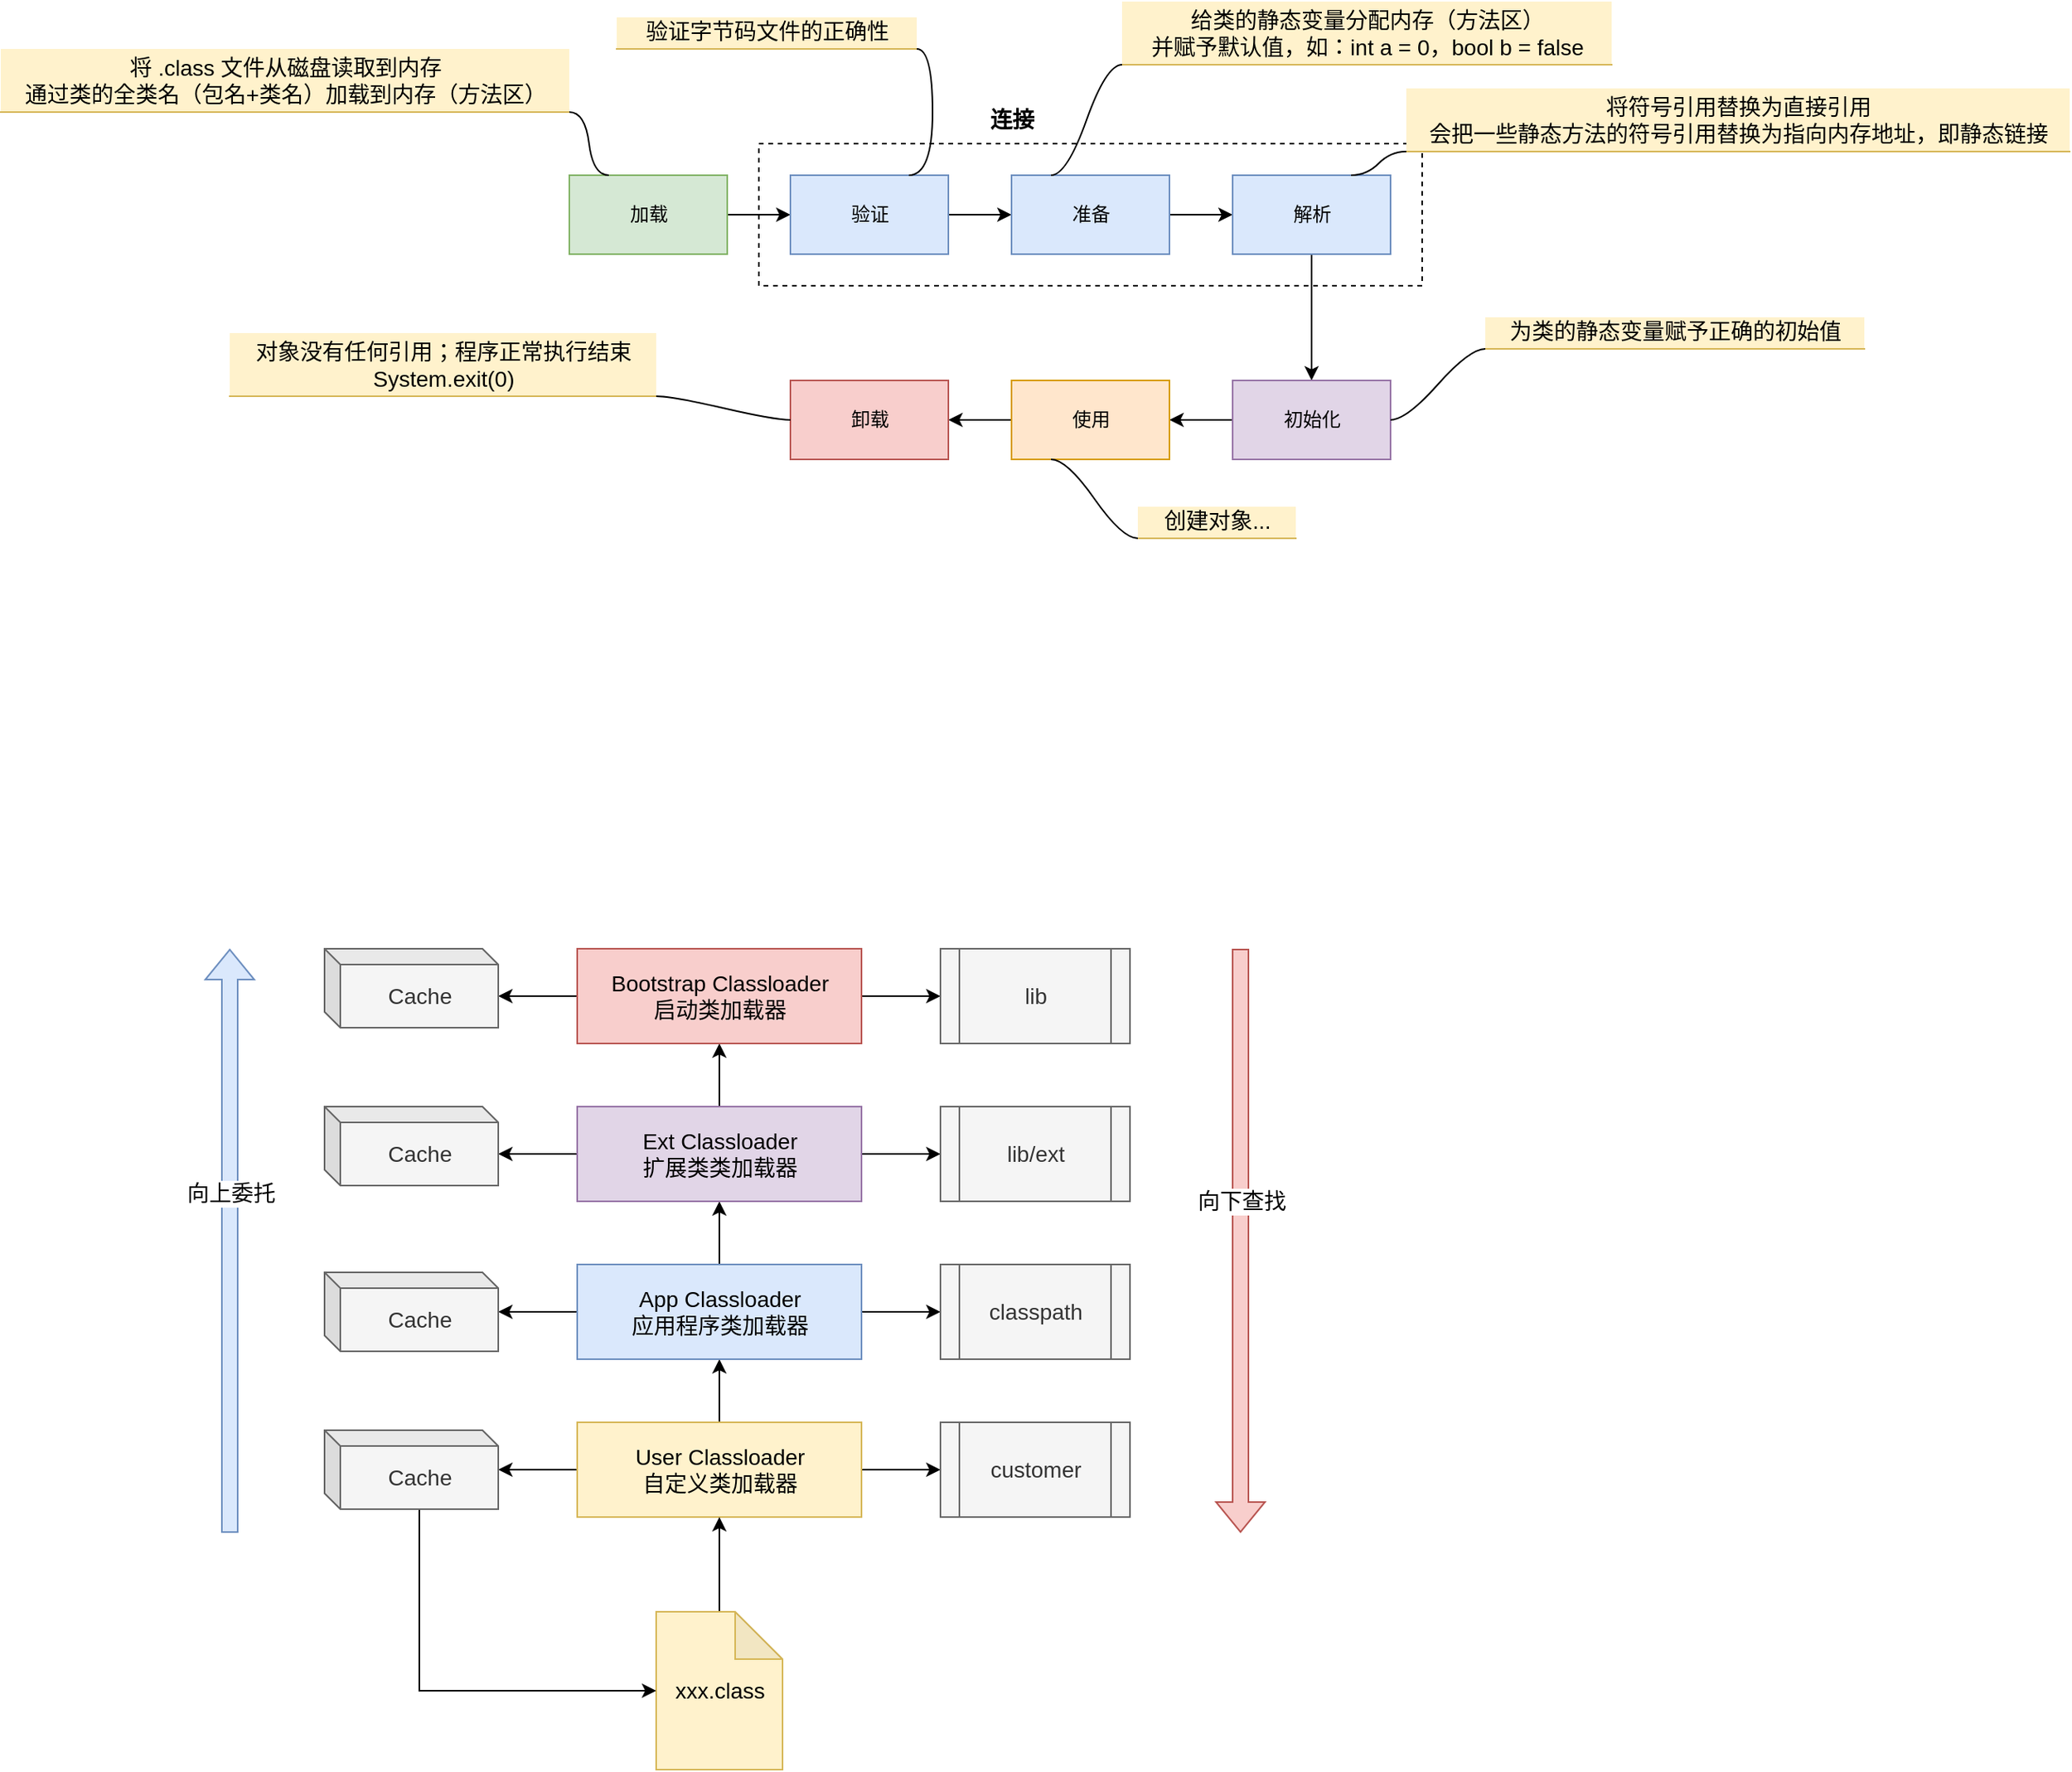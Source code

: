 <mxfile version="18.2.0" type="github">
  <diagram id="zVCf7z2-2lD_RfVQa9jk" name="Page-1">
    <mxGraphModel dx="1130" dy="703" grid="1" gridSize="10" guides="1" tooltips="1" connect="1" arrows="1" fold="1" page="1" pageScale="1" pageWidth="827" pageHeight="1169" math="0" shadow="0">
      <root>
        <mxCell id="0" />
        <mxCell id="1" parent="0" />
        <mxCell id="iPwPXOduqcn6cmdAG-xF-22" value="" style="rounded=0;whiteSpace=wrap;html=1;dashed=1;" parent="1" vertex="1">
          <mxGeometry x="614.5" y="190" width="420" height="90" as="geometry" />
        </mxCell>
        <mxCell id="iPwPXOduqcn6cmdAG-xF-16" style="edgeStyle=orthogonalEdgeStyle;rounded=0;orthogonalLoop=1;jettySize=auto;html=1;exitX=1;exitY=0.5;exitDx=0;exitDy=0;" parent="1" source="iPwPXOduqcn6cmdAG-xF-1" target="iPwPXOduqcn6cmdAG-xF-10" edge="1">
          <mxGeometry relative="1" as="geometry" />
        </mxCell>
        <mxCell id="iPwPXOduqcn6cmdAG-xF-1" value="加载" style="rounded=0;whiteSpace=wrap;html=1;fillColor=#d5e8d4;strokeColor=#82b366;" parent="1" vertex="1">
          <mxGeometry x="494.5" y="210" width="100" height="50" as="geometry" />
        </mxCell>
        <mxCell id="iPwPXOduqcn6cmdAG-xF-17" style="edgeStyle=orthogonalEdgeStyle;rounded=0;orthogonalLoop=1;jettySize=auto;html=1;exitX=1;exitY=0.5;exitDx=0;exitDy=0;entryX=0;entryY=0.5;entryDx=0;entryDy=0;" parent="1" source="iPwPXOduqcn6cmdAG-xF-10" target="iPwPXOduqcn6cmdAG-xF-11" edge="1">
          <mxGeometry relative="1" as="geometry" />
        </mxCell>
        <mxCell id="iPwPXOduqcn6cmdAG-xF-10" value="验证" style="rounded=0;whiteSpace=wrap;html=1;fillColor=#dae8fc;strokeColor=#6c8ebf;" parent="1" vertex="1">
          <mxGeometry x="634.5" y="210" width="100" height="50" as="geometry" />
        </mxCell>
        <mxCell id="iPwPXOduqcn6cmdAG-xF-18" style="edgeStyle=orthogonalEdgeStyle;rounded=0;orthogonalLoop=1;jettySize=auto;html=1;exitX=1;exitY=0.5;exitDx=0;exitDy=0;" parent="1" source="iPwPXOduqcn6cmdAG-xF-11" target="iPwPXOduqcn6cmdAG-xF-12" edge="1">
          <mxGeometry relative="1" as="geometry" />
        </mxCell>
        <mxCell id="iPwPXOduqcn6cmdAG-xF-11" value="准备" style="rounded=0;whiteSpace=wrap;html=1;fillColor=#dae8fc;strokeColor=#6c8ebf;" parent="1" vertex="1">
          <mxGeometry x="774.5" y="210" width="100" height="50" as="geometry" />
        </mxCell>
        <mxCell id="iPwPXOduqcn6cmdAG-xF-19" style="edgeStyle=orthogonalEdgeStyle;rounded=0;orthogonalLoop=1;jettySize=auto;html=1;exitX=0.5;exitY=1;exitDx=0;exitDy=0;" parent="1" source="iPwPXOduqcn6cmdAG-xF-12" target="iPwPXOduqcn6cmdAG-xF-13" edge="1">
          <mxGeometry relative="1" as="geometry" />
        </mxCell>
        <mxCell id="iPwPXOduqcn6cmdAG-xF-12" value="解析" style="rounded=0;whiteSpace=wrap;html=1;fillColor=#dae8fc;strokeColor=#6c8ebf;" parent="1" vertex="1">
          <mxGeometry x="914.5" y="210" width="100" height="50" as="geometry" />
        </mxCell>
        <mxCell id="iPwPXOduqcn6cmdAG-xF-20" style="edgeStyle=orthogonalEdgeStyle;rounded=0;orthogonalLoop=1;jettySize=auto;html=1;exitX=0;exitY=0.5;exitDx=0;exitDy=0;" parent="1" source="iPwPXOduqcn6cmdAG-xF-13" target="iPwPXOduqcn6cmdAG-xF-14" edge="1">
          <mxGeometry relative="1" as="geometry" />
        </mxCell>
        <mxCell id="iPwPXOduqcn6cmdAG-xF-13" value="初始化" style="rounded=0;whiteSpace=wrap;html=1;fillColor=#e1d5e7;strokeColor=#9673a6;" parent="1" vertex="1">
          <mxGeometry x="914.5" y="340" width="100" height="50" as="geometry" />
        </mxCell>
        <mxCell id="iPwPXOduqcn6cmdAG-xF-21" style="edgeStyle=orthogonalEdgeStyle;rounded=0;orthogonalLoop=1;jettySize=auto;html=1;exitX=0;exitY=0.5;exitDx=0;exitDy=0;" parent="1" source="iPwPXOduqcn6cmdAG-xF-14" target="iPwPXOduqcn6cmdAG-xF-15" edge="1">
          <mxGeometry relative="1" as="geometry" />
        </mxCell>
        <mxCell id="iPwPXOduqcn6cmdAG-xF-14" value="使用&lt;span style=&quot;color: rgba(0 , 0 , 0 , 0) ; font-family: monospace ; font-size: 0px&quot;&gt;%3CmxGraphModel%3E%3Croot%3E%3CmxCell%20id%3D%220%22%2F%3E%3CmxCell%20id%3D%221%22%20parent%3D%220%22%2F%3E%3CmxCell%20id%3D%222%22%20value%3D%22%E5%8A%A0%E8%BD%BD%22%20style%3D%22rounded%3D0%3BwhiteSpace%3Dwrap%3Bhtml%3D1%3B%22%20vertex%3D%221%22%20parent%3D%221%22%3E%3CmxGeometry%20x%3D%22100%22%20y%3D%22140%22%20width%3D%22100%22%20height%3D%2250%22%20as%3D%22geometry%22%2F%3E%3C%2FmxCell%3E%3C%2Froot%3E%3C%2FmxGraphModel%3E&lt;/span&gt;" style="rounded=0;whiteSpace=wrap;html=1;fillColor=#ffe6cc;strokeColor=#d79b00;" parent="1" vertex="1">
          <mxGeometry x="774.5" y="340" width="100" height="50" as="geometry" />
        </mxCell>
        <mxCell id="iPwPXOduqcn6cmdAG-xF-15" value="卸载" style="rounded=0;whiteSpace=wrap;html=1;fillColor=#f8cecc;strokeColor=#b85450;" parent="1" vertex="1">
          <mxGeometry x="634.5" y="340" width="100" height="50" as="geometry" />
        </mxCell>
        <mxCell id="iPwPXOduqcn6cmdAG-xF-23" value="连接" style="text;html=1;strokeColor=none;fillColor=none;align=center;verticalAlign=middle;whiteSpace=wrap;rounded=0;dashed=1;fontStyle=1;fontSize=14;" parent="1" vertex="1">
          <mxGeometry x="744.5" y="160" width="60" height="30" as="geometry" />
        </mxCell>
        <mxCell id="iPwPXOduqcn6cmdAG-xF-33" style="edgeStyle=orthogonalEdgeStyle;rounded=0;orthogonalLoop=1;jettySize=auto;html=1;exitX=0.5;exitY=0;exitDx=0;exitDy=0;entryX=0.5;entryY=1;entryDx=0;entryDy=0;fontSize=14;" parent="1" source="iPwPXOduqcn6cmdAG-xF-27" target="iPwPXOduqcn6cmdAG-xF-30" edge="1">
          <mxGeometry relative="1" as="geometry" />
        </mxCell>
        <mxCell id="iPwPXOduqcn6cmdAG-xF-43" style="edgeStyle=orthogonalEdgeStyle;rounded=0;orthogonalLoop=1;jettySize=auto;html=1;exitX=0;exitY=0.5;exitDx=0;exitDy=0;fontSize=14;" parent="1" source="iPwPXOduqcn6cmdAG-xF-27" target="iPwPXOduqcn6cmdAG-xF-42" edge="1">
          <mxGeometry relative="1" as="geometry" />
        </mxCell>
        <mxCell id="iPwPXOduqcn6cmdAG-xF-64" style="edgeStyle=orthogonalEdgeStyle;rounded=0;orthogonalLoop=1;jettySize=auto;html=1;exitX=1;exitY=0.5;exitDx=0;exitDy=0;entryX=0;entryY=0.5;entryDx=0;entryDy=0;fontSize=14;" parent="1" source="iPwPXOduqcn6cmdAG-xF-27" target="iPwPXOduqcn6cmdAG-xF-58" edge="1">
          <mxGeometry relative="1" as="geometry" />
        </mxCell>
        <mxCell id="iPwPXOduqcn6cmdAG-xF-27" value="User Classloader&lt;br&gt;自定义类加载器" style="rounded=0;whiteSpace=wrap;html=1;fontSize=14;fillColor=#fff2cc;strokeColor=#d6b656;" parent="1" vertex="1">
          <mxGeometry x="499.5" y="1000" width="180" height="60" as="geometry" />
        </mxCell>
        <mxCell id="iPwPXOduqcn6cmdAG-xF-34" style="edgeStyle=orthogonalEdgeStyle;rounded=0;orthogonalLoop=1;jettySize=auto;html=1;exitX=0.5;exitY=0;exitDx=0;exitDy=0;entryX=0.5;entryY=1;entryDx=0;entryDy=0;fontSize=14;" parent="1" source="iPwPXOduqcn6cmdAG-xF-30" target="iPwPXOduqcn6cmdAG-xF-31" edge="1">
          <mxGeometry relative="1" as="geometry" />
        </mxCell>
        <mxCell id="iPwPXOduqcn6cmdAG-xF-46" style="edgeStyle=orthogonalEdgeStyle;rounded=0;orthogonalLoop=1;jettySize=auto;html=1;exitX=0;exitY=0.5;exitDx=0;exitDy=0;fontSize=14;" parent="1" source="iPwPXOduqcn6cmdAG-xF-30" target="iPwPXOduqcn6cmdAG-xF-45" edge="1">
          <mxGeometry relative="1" as="geometry" />
        </mxCell>
        <mxCell id="iPwPXOduqcn6cmdAG-xF-57" style="edgeStyle=orthogonalEdgeStyle;rounded=0;orthogonalLoop=1;jettySize=auto;html=1;exitX=1;exitY=0.5;exitDx=0;exitDy=0;entryX=0;entryY=0.5;entryDx=0;entryDy=0;fontSize=14;" parent="1" source="iPwPXOduqcn6cmdAG-xF-30" target="iPwPXOduqcn6cmdAG-xF-55" edge="1">
          <mxGeometry relative="1" as="geometry" />
        </mxCell>
        <mxCell id="iPwPXOduqcn6cmdAG-xF-30" value="App Classloader&lt;br&gt;应用程序类加载器" style="rounded=0;whiteSpace=wrap;html=1;fontSize=14;fillColor=#dae8fc;strokeColor=#6c8ebf;" parent="1" vertex="1">
          <mxGeometry x="499.5" y="900" width="180" height="60" as="geometry" />
        </mxCell>
        <mxCell id="iPwPXOduqcn6cmdAG-xF-35" style="edgeStyle=orthogonalEdgeStyle;rounded=0;orthogonalLoop=1;jettySize=auto;html=1;exitX=0.5;exitY=0;exitDx=0;exitDy=0;fontSize=14;" parent="1" source="iPwPXOduqcn6cmdAG-xF-31" target="iPwPXOduqcn6cmdAG-xF-32" edge="1">
          <mxGeometry relative="1" as="geometry" />
        </mxCell>
        <mxCell id="iPwPXOduqcn6cmdAG-xF-48" style="edgeStyle=orthogonalEdgeStyle;rounded=0;orthogonalLoop=1;jettySize=auto;html=1;exitX=0;exitY=0.5;exitDx=0;exitDy=0;entryX=0;entryY=0;entryDx=110;entryDy=30;entryPerimeter=0;fontSize=14;" parent="1" source="iPwPXOduqcn6cmdAG-xF-31" target="iPwPXOduqcn6cmdAG-xF-47" edge="1">
          <mxGeometry relative="1" as="geometry" />
        </mxCell>
        <mxCell id="iPwPXOduqcn6cmdAG-xF-56" style="edgeStyle=orthogonalEdgeStyle;rounded=0;orthogonalLoop=1;jettySize=auto;html=1;exitX=1;exitY=0.5;exitDx=0;exitDy=0;entryX=0;entryY=0.5;entryDx=0;entryDy=0;fontSize=14;" parent="1" source="iPwPXOduqcn6cmdAG-xF-31" target="iPwPXOduqcn6cmdAG-xF-54" edge="1">
          <mxGeometry relative="1" as="geometry" />
        </mxCell>
        <mxCell id="iPwPXOduqcn6cmdAG-xF-31" value="Ext Classloader&lt;br&gt;扩展类类加载器" style="rounded=0;whiteSpace=wrap;html=1;fontSize=14;fillColor=#e1d5e7;strokeColor=#9673a6;" parent="1" vertex="1">
          <mxGeometry x="499.5" y="800" width="180" height="60" as="geometry" />
        </mxCell>
        <mxCell id="iPwPXOduqcn6cmdAG-xF-50" style="edgeStyle=orthogonalEdgeStyle;rounded=0;orthogonalLoop=1;jettySize=auto;html=1;exitX=0;exitY=0.5;exitDx=0;exitDy=0;entryX=0;entryY=0;entryDx=110;entryDy=30;entryPerimeter=0;fontSize=14;" parent="1" source="iPwPXOduqcn6cmdAG-xF-32" target="iPwPXOduqcn6cmdAG-xF-49" edge="1">
          <mxGeometry relative="1" as="geometry" />
        </mxCell>
        <mxCell id="iPwPXOduqcn6cmdAG-xF-53" style="edgeStyle=orthogonalEdgeStyle;rounded=0;orthogonalLoop=1;jettySize=auto;html=1;exitX=1;exitY=0.5;exitDx=0;exitDy=0;entryX=0;entryY=0.5;entryDx=0;entryDy=0;fontSize=14;" parent="1" source="iPwPXOduqcn6cmdAG-xF-32" target="iPwPXOduqcn6cmdAG-xF-52" edge="1">
          <mxGeometry relative="1" as="geometry" />
        </mxCell>
        <mxCell id="iPwPXOduqcn6cmdAG-xF-32" value="Bootstrap Classloader&lt;br&gt;启动类加载器" style="rounded=0;whiteSpace=wrap;html=1;fontSize=14;fillColor=#f8cecc;strokeColor=#b85450;" parent="1" vertex="1">
          <mxGeometry x="499.5" y="700" width="180" height="60" as="geometry" />
        </mxCell>
        <mxCell id="iPwPXOduqcn6cmdAG-xF-41" style="edgeStyle=orthogonalEdgeStyle;rounded=0;orthogonalLoop=1;jettySize=auto;html=1;exitX=0.5;exitY=0;exitDx=0;exitDy=0;exitPerimeter=0;fontSize=14;" parent="1" source="iPwPXOduqcn6cmdAG-xF-40" target="iPwPXOduqcn6cmdAG-xF-27" edge="1">
          <mxGeometry relative="1" as="geometry" />
        </mxCell>
        <mxCell id="iPwPXOduqcn6cmdAG-xF-40" value="xxx.class" style="shape=note;whiteSpace=wrap;html=1;backgroundOutline=1;darkOpacity=0.05;fontSize=14;fillColor=#fff2cc;strokeColor=#d6b656;" parent="1" vertex="1">
          <mxGeometry x="549.5" y="1120" width="80" height="100" as="geometry" />
        </mxCell>
        <mxCell id="iPwPXOduqcn6cmdAG-xF-63" style="edgeStyle=orthogonalEdgeStyle;rounded=0;orthogonalLoop=1;jettySize=auto;html=1;exitX=0;exitY=0;exitDx=60;exitDy=50;exitPerimeter=0;entryX=0;entryY=0.5;entryDx=0;entryDy=0;entryPerimeter=0;fontSize=14;" parent="1" source="iPwPXOduqcn6cmdAG-xF-42" target="iPwPXOduqcn6cmdAG-xF-40" edge="1">
          <mxGeometry relative="1" as="geometry" />
        </mxCell>
        <mxCell id="iPwPXOduqcn6cmdAG-xF-42" value="Cache" style="shape=cube;whiteSpace=wrap;html=1;boundedLbl=1;backgroundOutline=1;darkOpacity=0.05;darkOpacity2=0.1;fontSize=14;size=10;fillColor=#f5f5f5;fontColor=#333333;strokeColor=#666666;" parent="1" vertex="1">
          <mxGeometry x="339.5" y="1005" width="110" height="50" as="geometry" />
        </mxCell>
        <mxCell id="iPwPXOduqcn6cmdAG-xF-45" value="Cache" style="shape=cube;whiteSpace=wrap;html=1;boundedLbl=1;backgroundOutline=1;darkOpacity=0.05;darkOpacity2=0.1;fontSize=14;size=10;fillColor=#f5f5f5;fontColor=#333333;strokeColor=#666666;" parent="1" vertex="1">
          <mxGeometry x="339.5" y="905" width="110" height="50" as="geometry" />
        </mxCell>
        <mxCell id="iPwPXOduqcn6cmdAG-xF-47" value="Cache" style="shape=cube;whiteSpace=wrap;html=1;boundedLbl=1;backgroundOutline=1;darkOpacity=0.05;darkOpacity2=0.1;fontSize=14;size=10;fillColor=#f5f5f5;fontColor=#333333;strokeColor=#666666;" parent="1" vertex="1">
          <mxGeometry x="339.5" y="800" width="110" height="50" as="geometry" />
        </mxCell>
        <mxCell id="iPwPXOduqcn6cmdAG-xF-49" value="Cache" style="shape=cube;whiteSpace=wrap;html=1;boundedLbl=1;backgroundOutline=1;darkOpacity=0.05;darkOpacity2=0.1;fontSize=14;size=10;fillColor=#f5f5f5;fontColor=#333333;strokeColor=#666666;" parent="1" vertex="1">
          <mxGeometry x="339.5" y="700" width="110" height="50" as="geometry" />
        </mxCell>
        <mxCell id="iPwPXOduqcn6cmdAG-xF-52" value="lib" style="shape=process;whiteSpace=wrap;html=1;backgroundOutline=1;fontSize=14;fillColor=#f5f5f5;fontColor=#333333;strokeColor=#666666;" parent="1" vertex="1">
          <mxGeometry x="729.5" y="700" width="120" height="60" as="geometry" />
        </mxCell>
        <mxCell id="iPwPXOduqcn6cmdAG-xF-54" value="lib/ext" style="shape=process;whiteSpace=wrap;html=1;backgroundOutline=1;fontSize=14;fillColor=#f5f5f5;fontColor=#333333;strokeColor=#666666;" parent="1" vertex="1">
          <mxGeometry x="729.5" y="800" width="120" height="60" as="geometry" />
        </mxCell>
        <mxCell id="iPwPXOduqcn6cmdAG-xF-55" value="classpath" style="shape=process;whiteSpace=wrap;html=1;backgroundOutline=1;fontSize=14;fillColor=#f5f5f5;fontColor=#333333;strokeColor=#666666;" parent="1" vertex="1">
          <mxGeometry x="729.5" y="900" width="120" height="60" as="geometry" />
        </mxCell>
        <mxCell id="iPwPXOduqcn6cmdAG-xF-58" value="customer" style="shape=process;whiteSpace=wrap;html=1;backgroundOutline=1;fontSize=14;fillColor=#f5f5f5;fontColor=#333333;strokeColor=#666666;" parent="1" vertex="1">
          <mxGeometry x="729.5" y="1000" width="120" height="60" as="geometry" />
        </mxCell>
        <mxCell id="iPwPXOduqcn6cmdAG-xF-59" value="" style="shape=flexArrow;endArrow=classic;html=1;rounded=0;fontSize=14;fillColor=#dae8fc;strokeColor=#6c8ebf;" parent="1" edge="1">
          <mxGeometry width="50" height="50" relative="1" as="geometry">
            <mxPoint x="279.5" y="1070" as="sourcePoint" />
            <mxPoint x="279.5" y="700" as="targetPoint" />
          </mxGeometry>
        </mxCell>
        <mxCell id="iPwPXOduqcn6cmdAG-xF-60" value="向上委托" style="edgeLabel;html=1;align=center;verticalAlign=middle;resizable=0;points=[];fontSize=14;" parent="iPwPXOduqcn6cmdAG-xF-59" vertex="1" connectable="0">
          <mxGeometry x="0.403" y="4" relative="1" as="geometry">
            <mxPoint x="4" y="44" as="offset" />
          </mxGeometry>
        </mxCell>
        <mxCell id="iPwPXOduqcn6cmdAG-xF-61" value="" style="shape=flexArrow;endArrow=classic;html=1;rounded=0;fontSize=14;fillColor=#f8cecc;strokeColor=#b85450;" parent="1" edge="1">
          <mxGeometry width="50" height="50" relative="1" as="geometry">
            <mxPoint x="919.5" y="700" as="sourcePoint" />
            <mxPoint x="919.5" y="1070" as="targetPoint" />
          </mxGeometry>
        </mxCell>
        <mxCell id="iPwPXOduqcn6cmdAG-xF-62" value="向下查找" style="edgeLabel;html=1;align=center;verticalAlign=middle;resizable=0;points=[];fontSize=14;" parent="iPwPXOduqcn6cmdAG-xF-61" vertex="1" connectable="0">
          <mxGeometry x="0.403" y="4" relative="1" as="geometry">
            <mxPoint x="-4" y="-100" as="offset" />
          </mxGeometry>
        </mxCell>
        <mxCell id="s2DW5glBOxeusL4yt4jL-1" value="&lt;span style=&quot;font-size: 14px; text-align: left;&quot;&gt;将 .class 文件从磁盘读取到内存&lt;br&gt;通过类的全类名（包名+类名）加载到内存（方法区）&lt;/span&gt;" style="whiteSpace=wrap;html=1;shape=partialRectangle;top=0;left=0;bottom=1;right=0;points=[[0,1],[1,1]];fillColor=#fff2cc;align=center;verticalAlign=bottom;routingCenterY=0.5;snapToPoint=1;recursiveResize=0;autosize=1;treeFolding=1;treeMoving=1;newEdgeStyle={&quot;edgeStyle&quot;:&quot;entityRelationEdgeStyle&quot;,&quot;startArrow&quot;:&quot;none&quot;,&quot;endArrow&quot;:&quot;none&quot;,&quot;segment&quot;:10,&quot;curved&quot;:1};strokeColor=#d6b656;" vertex="1" parent="1">
          <mxGeometry x="134.5" y="130" width="360" height="40" as="geometry" />
        </mxCell>
        <mxCell id="s2DW5glBOxeusL4yt4jL-2" value="" style="edgeStyle=entityRelationEdgeStyle;startArrow=none;endArrow=none;segment=10;curved=1;rounded=0;fontColor=#000000;exitX=0.25;exitY=0;exitDx=0;exitDy=0;" edge="1" target="s2DW5glBOxeusL4yt4jL-1" parent="1" source="iPwPXOduqcn6cmdAG-xF-1">
          <mxGeometry relative="1" as="geometry">
            <mxPoint x="314.5" y="160" as="sourcePoint" />
          </mxGeometry>
        </mxCell>
        <mxCell id="s2DW5glBOxeusL4yt4jL-3" value="&lt;span style=&quot;font-size: 14px; text-align: left;&quot;&gt;验证字节码文件的正确性&lt;/span&gt;" style="whiteSpace=wrap;html=1;shape=partialRectangle;top=0;left=0;bottom=1;right=0;points=[[0,1],[1,1]];fillColor=#fff2cc;align=center;verticalAlign=bottom;routingCenterY=0.5;snapToPoint=1;recursiveResize=0;autosize=1;treeFolding=1;treeMoving=1;newEdgeStyle={&quot;edgeStyle&quot;:&quot;entityRelationEdgeStyle&quot;,&quot;startArrow&quot;:&quot;none&quot;,&quot;endArrow&quot;:&quot;none&quot;,&quot;segment&quot;:10,&quot;curved&quot;:1};strokeColor=#d6b656;" vertex="1" parent="1">
          <mxGeometry x="524.5" y="110" width="190" height="20" as="geometry" />
        </mxCell>
        <mxCell id="s2DW5glBOxeusL4yt4jL-4" value="" style="edgeStyle=entityRelationEdgeStyle;startArrow=none;endArrow=none;segment=10;curved=1;rounded=0;fontColor=#000000;exitX=0.75;exitY=0;exitDx=0;exitDy=0;" edge="1" target="s2DW5glBOxeusL4yt4jL-3" parent="1" source="iPwPXOduqcn6cmdAG-xF-10">
          <mxGeometry relative="1" as="geometry">
            <mxPoint x="594.5" y="130" as="sourcePoint" />
          </mxGeometry>
        </mxCell>
        <mxCell id="s2DW5glBOxeusL4yt4jL-5" value="&lt;span style=&quot;font-size: 14px; text-align: left;&quot;&gt;给类的静态变量分配内存（方法区）&lt;br&gt;并赋予默认值，如：int a = 0，bool b = false&lt;/span&gt;" style="whiteSpace=wrap;html=1;shape=partialRectangle;top=0;left=0;bottom=1;right=0;points=[[0,1],[1,1]];fillColor=#fff2cc;align=center;verticalAlign=bottom;routingCenterY=0.5;snapToPoint=1;recursiveResize=0;autosize=1;treeFolding=1;treeMoving=1;newEdgeStyle={&quot;edgeStyle&quot;:&quot;entityRelationEdgeStyle&quot;,&quot;startArrow&quot;:&quot;none&quot;,&quot;endArrow&quot;:&quot;none&quot;,&quot;segment&quot;:10,&quot;curved&quot;:1};strokeColor=#d6b656;" vertex="1" parent="1">
          <mxGeometry x="844.5" y="100" width="310" height="40" as="geometry" />
        </mxCell>
        <mxCell id="s2DW5glBOxeusL4yt4jL-6" value="" style="edgeStyle=entityRelationEdgeStyle;startArrow=none;endArrow=none;segment=10;curved=1;rounded=0;fontColor=#000000;exitX=0.25;exitY=0;exitDx=0;exitDy=0;" edge="1" target="s2DW5glBOxeusL4yt4jL-5" parent="1" source="iPwPXOduqcn6cmdAG-xF-11">
          <mxGeometry relative="1" as="geometry">
            <mxPoint x="844.5" y="130" as="sourcePoint" />
          </mxGeometry>
        </mxCell>
        <mxCell id="s2DW5glBOxeusL4yt4jL-7" value="&lt;span style=&quot;font-size: 14px; text-align: left;&quot;&gt;将符号引用替换为直接引用&lt;br&gt;会把一些静态方法的符号引用替换为指向内存地址，即静态链接&lt;br&gt;&lt;/span&gt;" style="whiteSpace=wrap;html=1;shape=partialRectangle;top=0;left=0;bottom=1;right=0;points=[[0,1],[1,1]];fillColor=#fff2cc;align=center;verticalAlign=bottom;routingCenterY=0.5;snapToPoint=1;recursiveResize=0;autosize=1;treeFolding=1;treeMoving=1;newEdgeStyle={&quot;edgeStyle&quot;:&quot;entityRelationEdgeStyle&quot;,&quot;startArrow&quot;:&quot;none&quot;,&quot;endArrow&quot;:&quot;none&quot;,&quot;segment&quot;:10,&quot;curved&quot;:1};strokeColor=#d6b656;" vertex="1" parent="1">
          <mxGeometry x="1024.5" y="155" width="420" height="40" as="geometry" />
        </mxCell>
        <mxCell id="s2DW5glBOxeusL4yt4jL-8" value="" style="edgeStyle=entityRelationEdgeStyle;startArrow=none;endArrow=none;segment=10;curved=1;rounded=0;fontColor=#000000;exitX=0.75;exitY=0;exitDx=0;exitDy=0;" edge="1" target="s2DW5glBOxeusL4yt4jL-7" parent="1" source="iPwPXOduqcn6cmdAG-xF-12">
          <mxGeometry relative="1" as="geometry">
            <mxPoint x="1114.5" y="210" as="sourcePoint" />
          </mxGeometry>
        </mxCell>
        <mxCell id="s2DW5glBOxeusL4yt4jL-9" value="&lt;span style=&quot;font-size: 14px; text-align: left;&quot;&gt;为类的静态变量赋予正确的初始值&lt;/span&gt;" style="whiteSpace=wrap;html=1;shape=partialRectangle;top=0;left=0;bottom=1;right=0;points=[[0,1],[1,1]];fillColor=#fff2cc;align=center;verticalAlign=bottom;routingCenterY=0.5;snapToPoint=1;recursiveResize=0;autosize=1;treeFolding=1;treeMoving=1;newEdgeStyle={&quot;edgeStyle&quot;:&quot;entityRelationEdgeStyle&quot;,&quot;startArrow&quot;:&quot;none&quot;,&quot;endArrow&quot;:&quot;none&quot;,&quot;segment&quot;:10,&quot;curved&quot;:1};strokeColor=#d6b656;" vertex="1" parent="1">
          <mxGeometry x="1074.5" y="300" width="240" height="20" as="geometry" />
        </mxCell>
        <mxCell id="s2DW5glBOxeusL4yt4jL-10" value="" style="edgeStyle=entityRelationEdgeStyle;startArrow=none;endArrow=none;segment=10;curved=1;rounded=0;fontColor=#000000;exitX=1;exitY=0.5;exitDx=0;exitDy=0;" edge="1" target="s2DW5glBOxeusL4yt4jL-9" parent="1" source="iPwPXOduqcn6cmdAG-xF-13">
          <mxGeometry relative="1" as="geometry">
            <mxPoint x="1064.5" y="360" as="sourcePoint" />
          </mxGeometry>
        </mxCell>
        <mxCell id="s2DW5glBOxeusL4yt4jL-11" value="&lt;span style=&quot;font-size: 14px; text-align: left;&quot;&gt;创建对象...&lt;/span&gt;" style="whiteSpace=wrap;html=1;shape=partialRectangle;top=0;left=0;bottom=1;right=0;points=[[0,1],[1,1]];fillColor=#fff2cc;align=center;verticalAlign=bottom;routingCenterY=0.5;snapToPoint=1;recursiveResize=0;autosize=1;treeFolding=1;treeMoving=1;newEdgeStyle={&quot;edgeStyle&quot;:&quot;entityRelationEdgeStyle&quot;,&quot;startArrow&quot;:&quot;none&quot;,&quot;endArrow&quot;:&quot;none&quot;,&quot;segment&quot;:10,&quot;curved&quot;:1};strokeColor=#d6b656;" vertex="1" parent="1">
          <mxGeometry x="854.5" y="420" width="100" height="20" as="geometry" />
        </mxCell>
        <mxCell id="s2DW5glBOxeusL4yt4jL-12" value="" style="edgeStyle=entityRelationEdgeStyle;startArrow=none;endArrow=none;segment=10;curved=1;rounded=0;fontColor=#000000;exitX=0.25;exitY=1;exitDx=0;exitDy=0;" edge="1" target="s2DW5glBOxeusL4yt4jL-11" parent="1" source="iPwPXOduqcn6cmdAG-xF-14">
          <mxGeometry relative="1" as="geometry">
            <mxPoint x="744.5" y="460" as="sourcePoint" />
          </mxGeometry>
        </mxCell>
        <mxCell id="s2DW5glBOxeusL4yt4jL-13" value="&lt;span style=&quot;font-size: 14px; text-align: left;&quot;&gt;对象没有任何引用；程序正常执行结束&lt;br&gt;&lt;/span&gt;&lt;span style=&quot;font-size: 14px; text-align: left;&quot;&gt;System.exit(0)&lt;/span&gt;&lt;span style=&quot;font-size: 14px; text-align: left;&quot;&gt;&lt;br&gt;&lt;/span&gt;" style="whiteSpace=wrap;html=1;shape=partialRectangle;top=0;left=0;bottom=1;right=0;points=[[0,1],[1,1]];fillColor=#fff2cc;align=center;verticalAlign=bottom;routingCenterY=0.5;snapToPoint=1;recursiveResize=0;autosize=1;treeFolding=1;treeMoving=1;newEdgeStyle={&quot;edgeStyle&quot;:&quot;entityRelationEdgeStyle&quot;,&quot;startArrow&quot;:&quot;none&quot;,&quot;endArrow&quot;:&quot;none&quot;,&quot;segment&quot;:10,&quot;curved&quot;:1};strokeColor=#d6b656;" vertex="1" parent="1">
          <mxGeometry x="279.5" y="310" width="270" height="40" as="geometry" />
        </mxCell>
        <mxCell id="s2DW5glBOxeusL4yt4jL-14" value="" style="edgeStyle=entityRelationEdgeStyle;startArrow=none;endArrow=none;segment=10;curved=1;rounded=0;fontColor=#000000;exitX=0;exitY=0.5;exitDx=0;exitDy=0;" edge="1" target="s2DW5glBOxeusL4yt4jL-13" parent="1" source="iPwPXOduqcn6cmdAG-xF-15">
          <mxGeometry relative="1" as="geometry">
            <mxPoint x="244.5" y="370" as="sourcePoint" />
          </mxGeometry>
        </mxCell>
      </root>
    </mxGraphModel>
  </diagram>
</mxfile>
